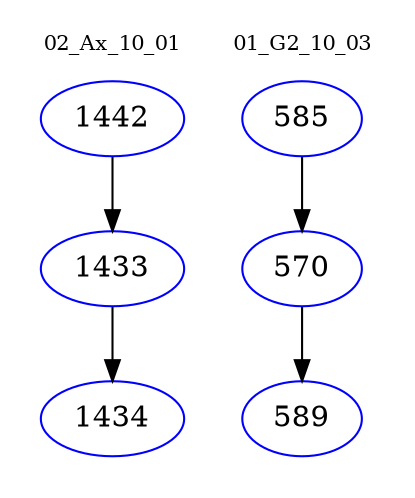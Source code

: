 digraph{
subgraph cluster_0 {
color = white
label = "02_Ax_10_01";
fontsize=10;
T0_1442 [label="1442", color="blue"]
T0_1442 -> T0_1433 [color="black"]
T0_1433 [label="1433", color="blue"]
T0_1433 -> T0_1434 [color="black"]
T0_1434 [label="1434", color="blue"]
}
subgraph cluster_1 {
color = white
label = "01_G2_10_03";
fontsize=10;
T1_585 [label="585", color="blue"]
T1_585 -> T1_570 [color="black"]
T1_570 [label="570", color="blue"]
T1_570 -> T1_589 [color="black"]
T1_589 [label="589", color="blue"]
}
}
